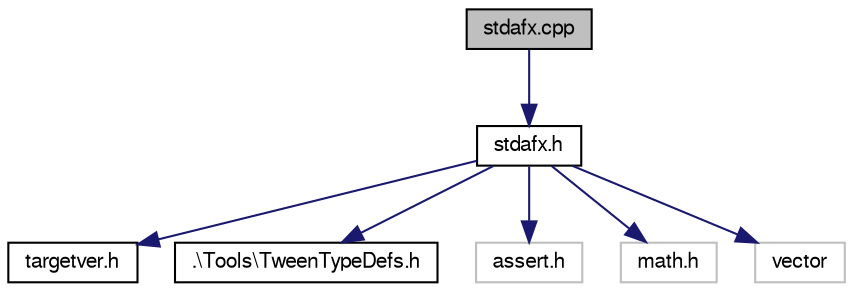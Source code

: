 digraph "stdafx.cpp"
{
  bgcolor="transparent";
  edge [fontname="FreeSans",fontsize="10",labelfontname="FreeSans",labelfontsize="10"];
  node [fontname="FreeSans",fontsize="10",shape=record];
  Node1 [label="stdafx.cpp",height=0.2,width=0.4,color="black", fillcolor="grey75", style="filled" fontcolor="black"];
  Node1 -> Node2 [color="midnightblue",fontsize="10",style="solid",fontname="FreeSans"];
  Node2 [label="stdafx.h",height=0.2,width=0.4,color="black",URL="$db/d06/stdafx_8h.html"];
  Node2 -> Node3 [color="midnightblue",fontsize="10",style="solid",fontname="FreeSans"];
  Node3 [label="targetver.h",height=0.2,width=0.4,color="black",URL="$d9/da6/targetver_8h.html"];
  Node2 -> Node4 [color="midnightblue",fontsize="10",style="solid",fontname="FreeSans"];
  Node4 [label=".\\Tools\\TweenTypeDefs.h",height=0.2,width=0.4,color="black",URL="$d2/dcb/TweenTypeDefs_8h.html"];
  Node2 -> Node5 [color="midnightblue",fontsize="10",style="solid",fontname="FreeSans"];
  Node5 [label="assert.h",height=0.2,width=0.4,color="grey75"];
  Node2 -> Node6 [color="midnightblue",fontsize="10",style="solid",fontname="FreeSans"];
  Node6 [label="math.h",height=0.2,width=0.4,color="grey75"];
  Node2 -> Node7 [color="midnightblue",fontsize="10",style="solid",fontname="FreeSans"];
  Node7 [label="vector",height=0.2,width=0.4,color="grey75"];
}

